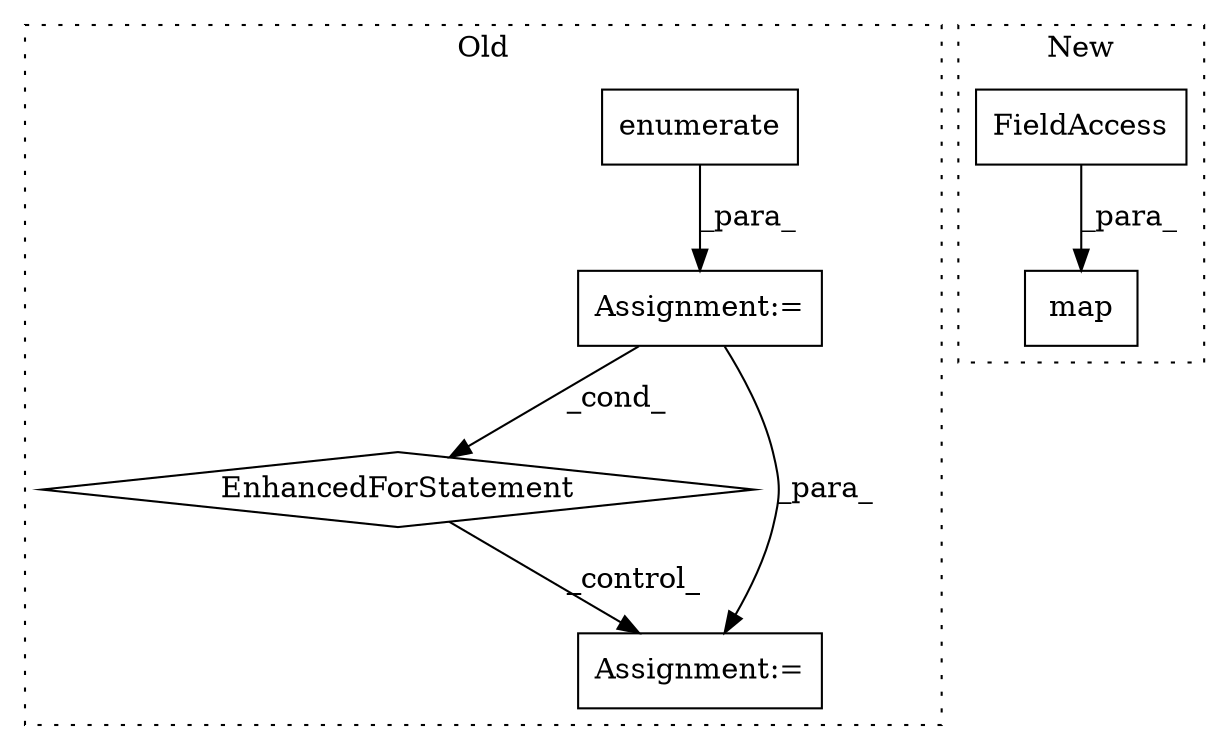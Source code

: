 digraph G {
subgraph cluster0 {
1 [label="enumerate" a="32" s="3122,3142" l="10,1" shape="box"];
3 [label="Assignment:=" a="7" s="3033,3143" l="81,2" shape="box"];
4 [label="EnhancedForStatement" a="70" s="3033,3143" l="81,2" shape="diamond"];
6 [label="Assignment:=" a="7" s="3164" l="1" shape="box"];
label = "Old";
style="dotted";
}
subgraph cluster1 {
2 [label="map" a="32" s="1924,1945" l="4,1" shape="box"];
5 [label="FieldAccess" a="22" s="1928" l="14" shape="box"];
label = "New";
style="dotted";
}
1 -> 3 [label="_para_"];
3 -> 4 [label="_cond_"];
3 -> 6 [label="_para_"];
4 -> 6 [label="_control_"];
5 -> 2 [label="_para_"];
}